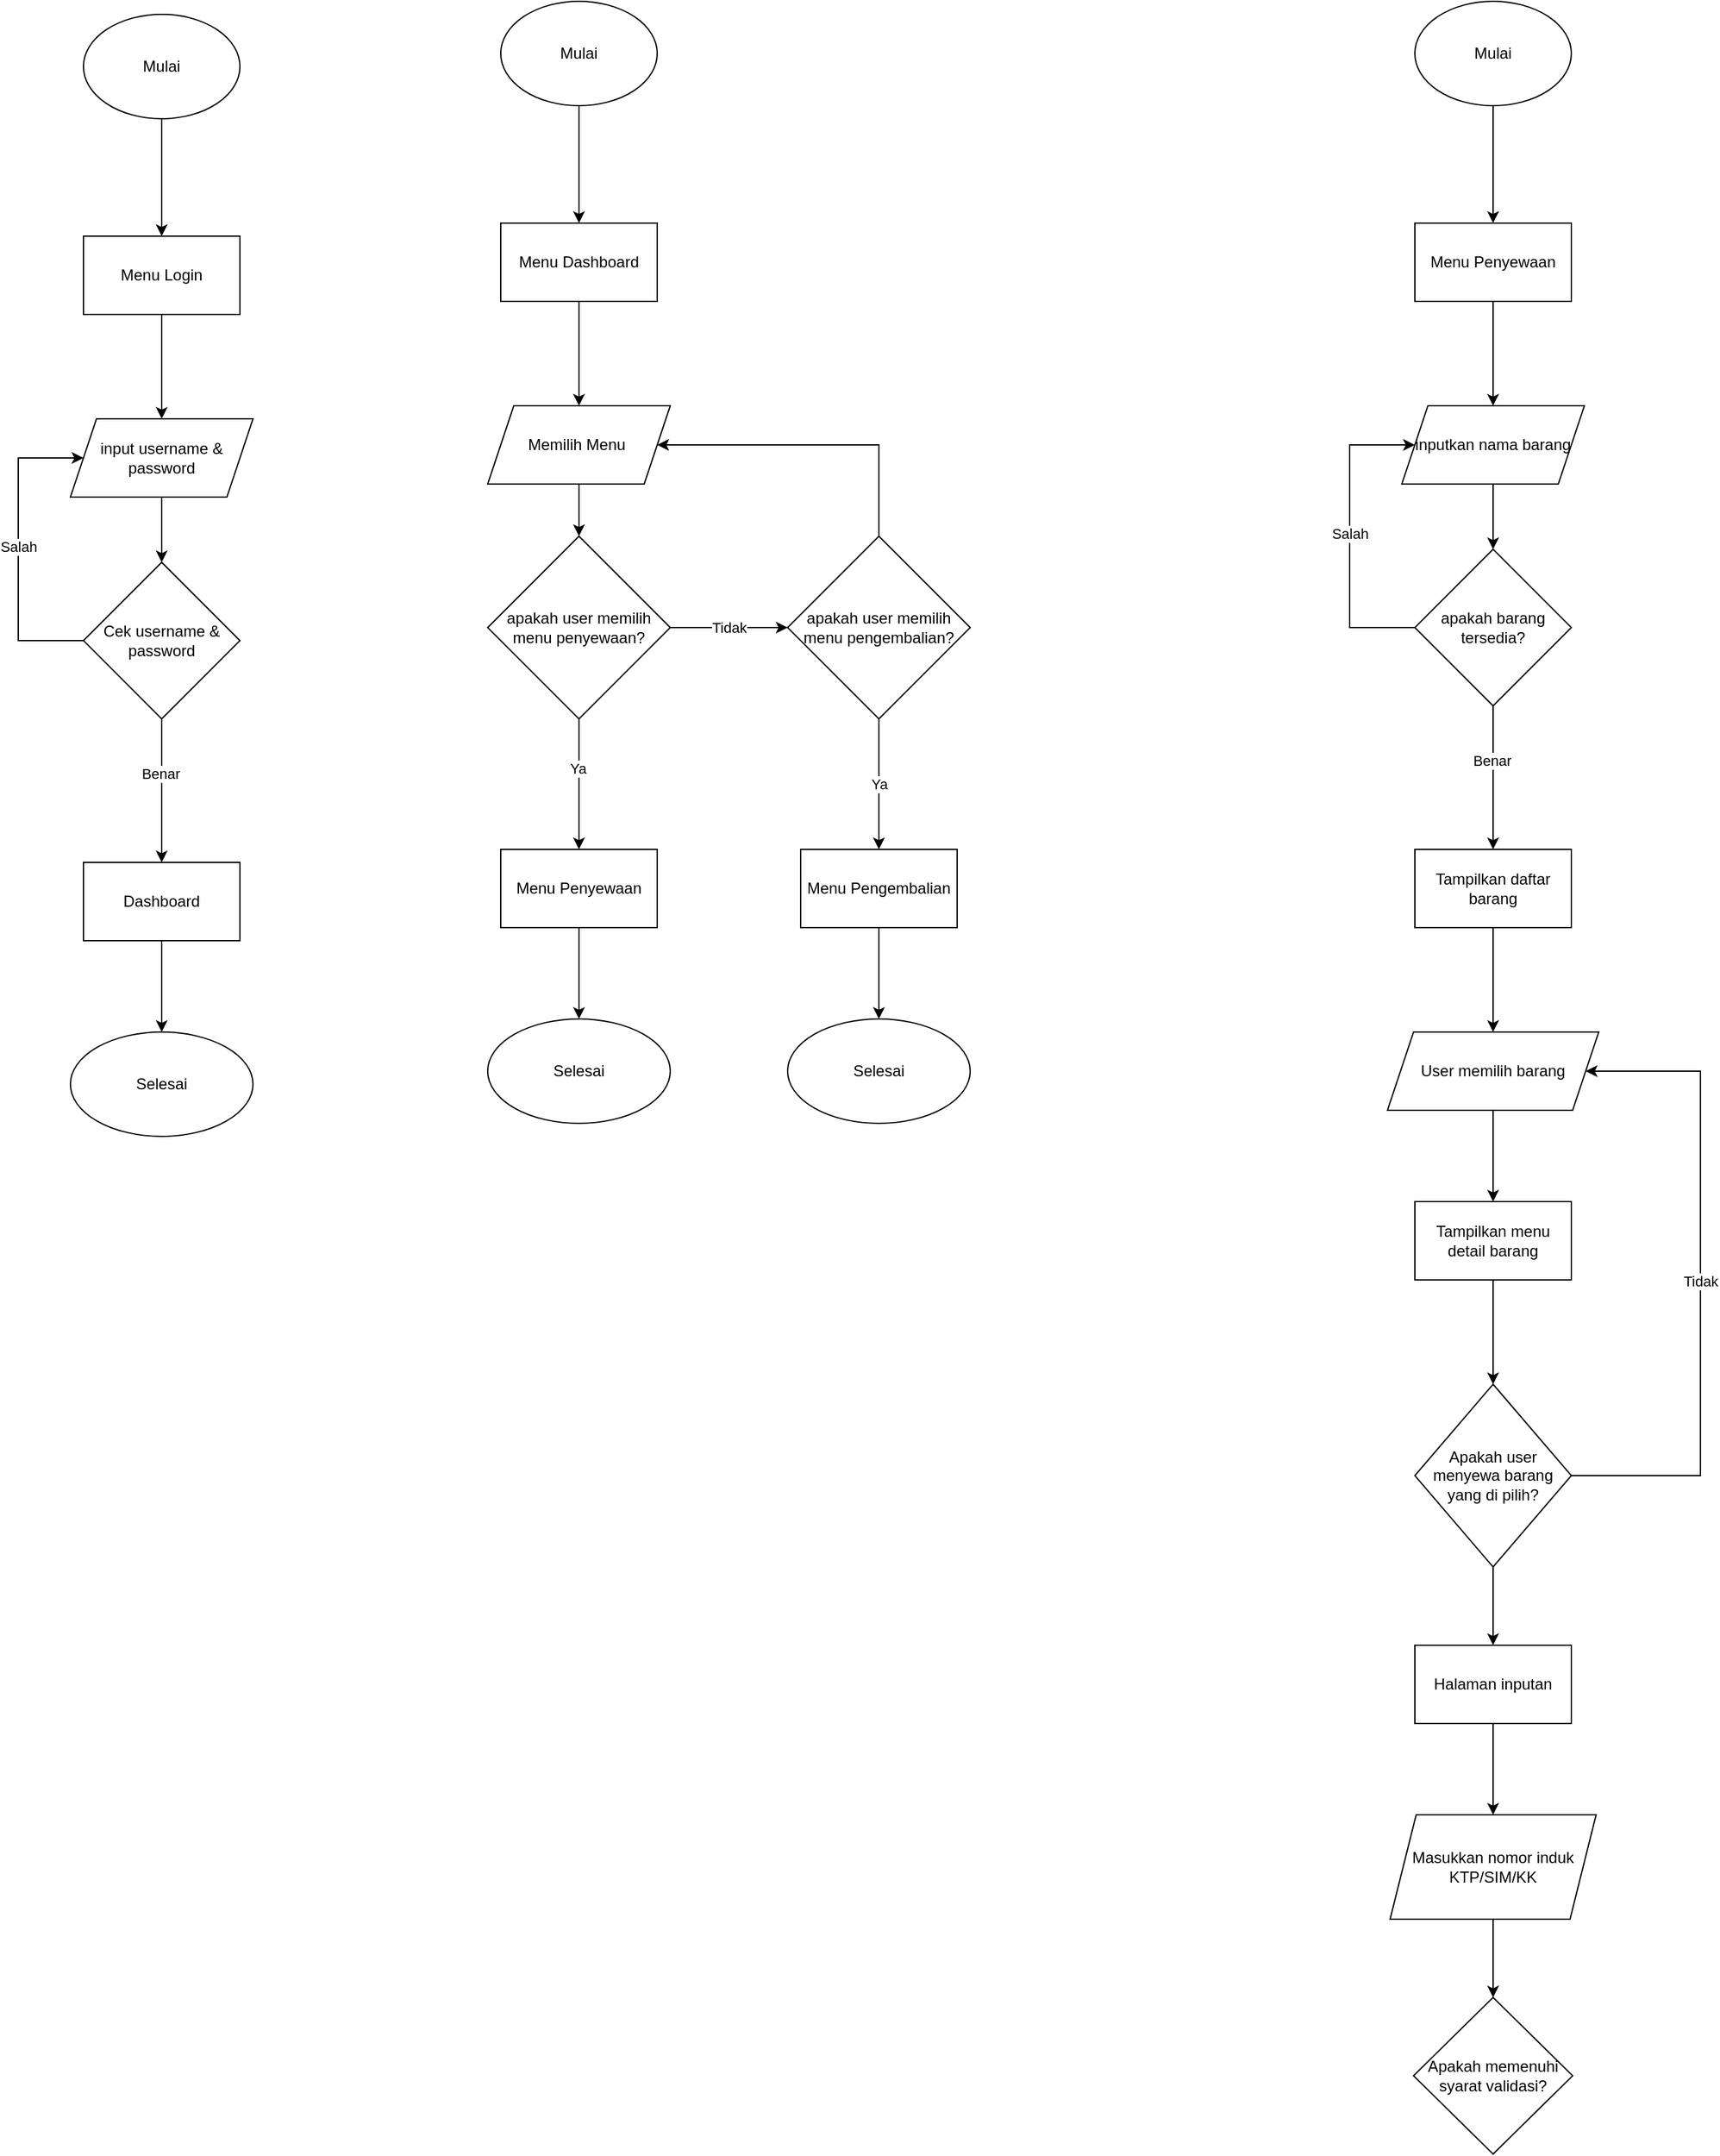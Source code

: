 <mxfile version="21.7.2" type="github">
  <diagram name="Halaman-1" id="FLZogfNPdHtCOLYkf_cc">
    <mxGraphModel dx="1035" dy="553" grid="1" gridSize="10" guides="1" tooltips="1" connect="1" arrows="1" fold="1" page="1" pageScale="1" pageWidth="827" pageHeight="1169" math="0" shadow="0">
      <root>
        <mxCell id="0" />
        <mxCell id="1" parent="0" />
        <mxCell id="mKeiefxXbpBoBc3InFrY-3" value="" style="edgeStyle=orthogonalEdgeStyle;rounded=0;orthogonalLoop=1;jettySize=auto;html=1;" edge="1" parent="1" source="mKeiefxXbpBoBc3InFrY-1" target="mKeiefxXbpBoBc3InFrY-2">
          <mxGeometry relative="1" as="geometry" />
        </mxCell>
        <mxCell id="mKeiefxXbpBoBc3InFrY-1" value="Mulai&lt;br&gt;" style="ellipse;whiteSpace=wrap;html=1;" vertex="1" parent="1">
          <mxGeometry x="270" y="40" width="120" height="80" as="geometry" />
        </mxCell>
        <mxCell id="mKeiefxXbpBoBc3InFrY-5" value="" style="edgeStyle=orthogonalEdgeStyle;rounded=0;orthogonalLoop=1;jettySize=auto;html=1;" edge="1" parent="1" source="mKeiefxXbpBoBc3InFrY-2" target="mKeiefxXbpBoBc3InFrY-4">
          <mxGeometry relative="1" as="geometry" />
        </mxCell>
        <mxCell id="mKeiefxXbpBoBc3InFrY-2" value="Menu Login&lt;br&gt;" style="whiteSpace=wrap;html=1;" vertex="1" parent="1">
          <mxGeometry x="270" y="210" width="120" height="60" as="geometry" />
        </mxCell>
        <mxCell id="mKeiefxXbpBoBc3InFrY-7" value="" style="edgeStyle=orthogonalEdgeStyle;rounded=0;orthogonalLoop=1;jettySize=auto;html=1;" edge="1" parent="1" source="mKeiefxXbpBoBc3InFrY-4" target="mKeiefxXbpBoBc3InFrY-6">
          <mxGeometry relative="1" as="geometry" />
        </mxCell>
        <mxCell id="mKeiefxXbpBoBc3InFrY-4" value="input username &amp;amp; password" style="shape=parallelogram;perimeter=parallelogramPerimeter;whiteSpace=wrap;html=1;fixedSize=1;" vertex="1" parent="1">
          <mxGeometry x="260" y="350" width="140" height="60" as="geometry" />
        </mxCell>
        <mxCell id="mKeiefxXbpBoBc3InFrY-9" value="" style="edgeStyle=orthogonalEdgeStyle;rounded=0;orthogonalLoop=1;jettySize=auto;html=1;" edge="1" parent="1" source="mKeiefxXbpBoBc3InFrY-6" target="mKeiefxXbpBoBc3InFrY-8">
          <mxGeometry relative="1" as="geometry" />
        </mxCell>
        <mxCell id="mKeiefxXbpBoBc3InFrY-10" value="Benar" style="edgeLabel;html=1;align=center;verticalAlign=middle;resizable=0;points=[];" vertex="1" connectable="0" parent="mKeiefxXbpBoBc3InFrY-9">
          <mxGeometry x="-0.236" y="-1" relative="1" as="geometry">
            <mxPoint as="offset" />
          </mxGeometry>
        </mxCell>
        <mxCell id="mKeiefxXbpBoBc3InFrY-11" style="edgeStyle=orthogonalEdgeStyle;rounded=0;orthogonalLoop=1;jettySize=auto;html=1;exitX=0;exitY=0.5;exitDx=0;exitDy=0;entryX=0;entryY=0.5;entryDx=0;entryDy=0;" edge="1" parent="1" source="mKeiefxXbpBoBc3InFrY-6" target="mKeiefxXbpBoBc3InFrY-4">
          <mxGeometry relative="1" as="geometry">
            <Array as="points">
              <mxPoint x="220" y="520" />
              <mxPoint x="220" y="380" />
            </Array>
          </mxGeometry>
        </mxCell>
        <mxCell id="mKeiefxXbpBoBc3InFrY-12" value="Salah" style="edgeLabel;html=1;align=center;verticalAlign=middle;resizable=0;points=[];" vertex="1" connectable="0" parent="mKeiefxXbpBoBc3InFrY-11">
          <mxGeometry x="0.017" relative="1" as="geometry">
            <mxPoint as="offset" />
          </mxGeometry>
        </mxCell>
        <mxCell id="mKeiefxXbpBoBc3InFrY-6" value="Cek username &amp;amp; password" style="rhombus;whiteSpace=wrap;html=1;" vertex="1" parent="1">
          <mxGeometry x="270" y="460" width="120" height="120" as="geometry" />
        </mxCell>
        <mxCell id="mKeiefxXbpBoBc3InFrY-14" value="" style="edgeStyle=orthogonalEdgeStyle;rounded=0;orthogonalLoop=1;jettySize=auto;html=1;" edge="1" parent="1" source="mKeiefxXbpBoBc3InFrY-8" target="mKeiefxXbpBoBc3InFrY-13">
          <mxGeometry relative="1" as="geometry" />
        </mxCell>
        <mxCell id="mKeiefxXbpBoBc3InFrY-8" value="Dashboard" style="whiteSpace=wrap;html=1;" vertex="1" parent="1">
          <mxGeometry x="270" y="690" width="120" height="60" as="geometry" />
        </mxCell>
        <mxCell id="mKeiefxXbpBoBc3InFrY-13" value="Selesai&lt;br&gt;" style="ellipse;whiteSpace=wrap;html=1;" vertex="1" parent="1">
          <mxGeometry x="260" y="820" width="140" height="80" as="geometry" />
        </mxCell>
        <mxCell id="mKeiefxXbpBoBc3InFrY-15" value="" style="edgeStyle=orthogonalEdgeStyle;rounded=0;orthogonalLoop=1;jettySize=auto;html=1;" edge="1" parent="1" source="mKeiefxXbpBoBc3InFrY-16" target="mKeiefxXbpBoBc3InFrY-18">
          <mxGeometry relative="1" as="geometry" />
        </mxCell>
        <mxCell id="mKeiefxXbpBoBc3InFrY-16" value="Mulai&lt;br&gt;" style="ellipse;whiteSpace=wrap;html=1;" vertex="1" parent="1">
          <mxGeometry x="590" y="30" width="120" height="80" as="geometry" />
        </mxCell>
        <mxCell id="mKeiefxXbpBoBc3InFrY-17" value="" style="edgeStyle=orthogonalEdgeStyle;rounded=0;orthogonalLoop=1;jettySize=auto;html=1;" edge="1" parent="1" source="mKeiefxXbpBoBc3InFrY-18" target="mKeiefxXbpBoBc3InFrY-20">
          <mxGeometry relative="1" as="geometry" />
        </mxCell>
        <mxCell id="mKeiefxXbpBoBc3InFrY-18" value="Menu Dashboard" style="whiteSpace=wrap;html=1;" vertex="1" parent="1">
          <mxGeometry x="590" y="200" width="120" height="60" as="geometry" />
        </mxCell>
        <mxCell id="mKeiefxXbpBoBc3InFrY-19" value="" style="edgeStyle=orthogonalEdgeStyle;rounded=0;orthogonalLoop=1;jettySize=auto;html=1;" edge="1" parent="1" source="mKeiefxXbpBoBc3InFrY-20" target="mKeiefxXbpBoBc3InFrY-25">
          <mxGeometry relative="1" as="geometry" />
        </mxCell>
        <mxCell id="mKeiefxXbpBoBc3InFrY-20" value="Memilih Menu&amp;nbsp;" style="shape=parallelogram;perimeter=parallelogramPerimeter;whiteSpace=wrap;html=1;fixedSize=1;" vertex="1" parent="1">
          <mxGeometry x="580" y="340" width="140" height="60" as="geometry" />
        </mxCell>
        <mxCell id="mKeiefxXbpBoBc3InFrY-21" value="" style="edgeStyle=orthogonalEdgeStyle;rounded=0;orthogonalLoop=1;jettySize=auto;html=1;" edge="1" parent="1" source="mKeiefxXbpBoBc3InFrY-25" target="mKeiefxXbpBoBc3InFrY-27">
          <mxGeometry relative="1" as="geometry" />
        </mxCell>
        <mxCell id="mKeiefxXbpBoBc3InFrY-22" value="Ya" style="edgeLabel;html=1;align=center;verticalAlign=middle;resizable=0;points=[];" vertex="1" connectable="0" parent="mKeiefxXbpBoBc3InFrY-21">
          <mxGeometry x="-0.236" y="-1" relative="1" as="geometry">
            <mxPoint as="offset" />
          </mxGeometry>
        </mxCell>
        <mxCell id="mKeiefxXbpBoBc3InFrY-39" value="Tidak" style="edgeStyle=orthogonalEdgeStyle;rounded=0;orthogonalLoop=1;jettySize=auto;html=1;exitX=1;exitY=0.5;exitDx=0;exitDy=0;entryX=0;entryY=0.5;entryDx=0;entryDy=0;" edge="1" parent="1" source="mKeiefxXbpBoBc3InFrY-25" target="mKeiefxXbpBoBc3InFrY-31">
          <mxGeometry relative="1" as="geometry" />
        </mxCell>
        <mxCell id="mKeiefxXbpBoBc3InFrY-25" value="apakah user memilih menu penyewaan?" style="rhombus;whiteSpace=wrap;html=1;" vertex="1" parent="1">
          <mxGeometry x="580" y="440" width="140" height="140" as="geometry" />
        </mxCell>
        <mxCell id="mKeiefxXbpBoBc3InFrY-26" value="" style="edgeStyle=orthogonalEdgeStyle;rounded=0;orthogonalLoop=1;jettySize=auto;html=1;" edge="1" parent="1" source="mKeiefxXbpBoBc3InFrY-27" target="mKeiefxXbpBoBc3InFrY-28">
          <mxGeometry relative="1" as="geometry" />
        </mxCell>
        <mxCell id="mKeiefxXbpBoBc3InFrY-27" value="Menu Penyewaan" style="whiteSpace=wrap;html=1;" vertex="1" parent="1">
          <mxGeometry x="590" y="680" width="120" height="60" as="geometry" />
        </mxCell>
        <mxCell id="mKeiefxXbpBoBc3InFrY-28" value="Selesai&lt;br&gt;" style="ellipse;whiteSpace=wrap;html=1;" vertex="1" parent="1">
          <mxGeometry x="580" y="810" width="140" height="80" as="geometry" />
        </mxCell>
        <mxCell id="mKeiefxXbpBoBc3InFrY-49" style="edgeStyle=orthogonalEdgeStyle;rounded=0;orthogonalLoop=1;jettySize=auto;html=1;exitX=0.5;exitY=1;exitDx=0;exitDy=0;entryX=0.5;entryY=0;entryDx=0;entryDy=0;" edge="1" parent="1" source="mKeiefxXbpBoBc3InFrY-29" target="mKeiefxXbpBoBc3InFrY-46">
          <mxGeometry relative="1" as="geometry" />
        </mxCell>
        <mxCell id="mKeiefxXbpBoBc3InFrY-29" value="Menu Pengembalian" style="whiteSpace=wrap;html=1;" vertex="1" parent="1">
          <mxGeometry x="820" y="680" width="120" height="60" as="geometry" />
        </mxCell>
        <mxCell id="mKeiefxXbpBoBc3InFrY-41" value="Ya" style="edgeStyle=orthogonalEdgeStyle;rounded=0;orthogonalLoop=1;jettySize=auto;html=1;exitX=0.5;exitY=1;exitDx=0;exitDy=0;entryX=0.5;entryY=0;entryDx=0;entryDy=0;" edge="1" parent="1" source="mKeiefxXbpBoBc3InFrY-31" target="mKeiefxXbpBoBc3InFrY-29">
          <mxGeometry relative="1" as="geometry" />
        </mxCell>
        <mxCell id="mKeiefxXbpBoBc3InFrY-66" style="edgeStyle=orthogonalEdgeStyle;rounded=0;orthogonalLoop=1;jettySize=auto;html=1;exitX=0.5;exitY=0;exitDx=0;exitDy=0;entryX=1;entryY=0.5;entryDx=0;entryDy=0;" edge="1" parent="1" source="mKeiefxXbpBoBc3InFrY-31" target="mKeiefxXbpBoBc3InFrY-20">
          <mxGeometry relative="1" as="geometry">
            <Array as="points">
              <mxPoint x="880" y="370" />
            </Array>
          </mxGeometry>
        </mxCell>
        <mxCell id="mKeiefxXbpBoBc3InFrY-31" value="apakah user memilih menu pengembalian?" style="rhombus;whiteSpace=wrap;html=1;" vertex="1" parent="1">
          <mxGeometry x="810" y="440" width="140" height="140" as="geometry" />
        </mxCell>
        <mxCell id="mKeiefxXbpBoBc3InFrY-46" value="Selesai&lt;br&gt;" style="ellipse;whiteSpace=wrap;html=1;" vertex="1" parent="1">
          <mxGeometry x="810" y="810" width="140" height="80" as="geometry" />
        </mxCell>
        <mxCell id="mKeiefxXbpBoBc3InFrY-52" value="" style="edgeStyle=orthogonalEdgeStyle;rounded=0;orthogonalLoop=1;jettySize=auto;html=1;" edge="1" parent="1" source="mKeiefxXbpBoBc3InFrY-53" target="mKeiefxXbpBoBc3InFrY-55">
          <mxGeometry relative="1" as="geometry" />
        </mxCell>
        <mxCell id="mKeiefxXbpBoBc3InFrY-53" value="Mulai&lt;br&gt;" style="ellipse;whiteSpace=wrap;html=1;" vertex="1" parent="1">
          <mxGeometry x="1291" y="30" width="120" height="80" as="geometry" />
        </mxCell>
        <mxCell id="mKeiefxXbpBoBc3InFrY-54" value="" style="edgeStyle=orthogonalEdgeStyle;rounded=0;orthogonalLoop=1;jettySize=auto;html=1;" edge="1" parent="1" source="mKeiefxXbpBoBc3InFrY-55" target="mKeiefxXbpBoBc3InFrY-57">
          <mxGeometry relative="1" as="geometry" />
        </mxCell>
        <mxCell id="mKeiefxXbpBoBc3InFrY-55" value="Menu Penyewaan" style="whiteSpace=wrap;html=1;" vertex="1" parent="1">
          <mxGeometry x="1291" y="200" width="120" height="60" as="geometry" />
        </mxCell>
        <mxCell id="mKeiefxXbpBoBc3InFrY-56" value="" style="edgeStyle=orthogonalEdgeStyle;rounded=0;orthogonalLoop=1;jettySize=auto;html=1;" edge="1" parent="1" source="mKeiefxXbpBoBc3InFrY-57" target="mKeiefxXbpBoBc3InFrY-62">
          <mxGeometry relative="1" as="geometry" />
        </mxCell>
        <mxCell id="mKeiefxXbpBoBc3InFrY-57" value="inputkan nama barang" style="shape=parallelogram;perimeter=parallelogramPerimeter;whiteSpace=wrap;html=1;fixedSize=1;" vertex="1" parent="1">
          <mxGeometry x="1281" y="340" width="140" height="60" as="geometry" />
        </mxCell>
        <mxCell id="mKeiefxXbpBoBc3InFrY-58" value="" style="edgeStyle=orthogonalEdgeStyle;rounded=0;orthogonalLoop=1;jettySize=auto;html=1;" edge="1" parent="1" source="mKeiefxXbpBoBc3InFrY-62" target="mKeiefxXbpBoBc3InFrY-64">
          <mxGeometry relative="1" as="geometry" />
        </mxCell>
        <mxCell id="mKeiefxXbpBoBc3InFrY-59" value="Benar" style="edgeLabel;html=1;align=center;verticalAlign=middle;resizable=0;points=[];" vertex="1" connectable="0" parent="mKeiefxXbpBoBc3InFrY-58">
          <mxGeometry x="-0.236" y="-1" relative="1" as="geometry">
            <mxPoint as="offset" />
          </mxGeometry>
        </mxCell>
        <mxCell id="mKeiefxXbpBoBc3InFrY-60" style="edgeStyle=orthogonalEdgeStyle;rounded=0;orthogonalLoop=1;jettySize=auto;html=1;exitX=0;exitY=0.5;exitDx=0;exitDy=0;entryX=0;entryY=0.5;entryDx=0;entryDy=0;" edge="1" parent="1" source="mKeiefxXbpBoBc3InFrY-62" target="mKeiefxXbpBoBc3InFrY-57">
          <mxGeometry relative="1" as="geometry">
            <Array as="points">
              <mxPoint x="1241" y="510" />
              <mxPoint x="1241" y="370" />
            </Array>
          </mxGeometry>
        </mxCell>
        <mxCell id="mKeiefxXbpBoBc3InFrY-61" value="Salah" style="edgeLabel;html=1;align=center;verticalAlign=middle;resizable=0;points=[];" vertex="1" connectable="0" parent="mKeiefxXbpBoBc3InFrY-60">
          <mxGeometry x="0.017" relative="1" as="geometry">
            <mxPoint as="offset" />
          </mxGeometry>
        </mxCell>
        <mxCell id="mKeiefxXbpBoBc3InFrY-62" value="apakah barang tersedia?" style="rhombus;whiteSpace=wrap;html=1;" vertex="1" parent="1">
          <mxGeometry x="1291" y="450" width="120" height="120" as="geometry" />
        </mxCell>
        <mxCell id="mKeiefxXbpBoBc3InFrY-70" value="" style="edgeStyle=orthogonalEdgeStyle;rounded=0;orthogonalLoop=1;jettySize=auto;html=1;" edge="1" parent="1" source="mKeiefxXbpBoBc3InFrY-64" target="mKeiefxXbpBoBc3InFrY-69">
          <mxGeometry relative="1" as="geometry" />
        </mxCell>
        <mxCell id="mKeiefxXbpBoBc3InFrY-64" value="Tampilkan daftar barang" style="whiteSpace=wrap;html=1;" vertex="1" parent="1">
          <mxGeometry x="1291" y="680" width="120" height="60" as="geometry" />
        </mxCell>
        <mxCell id="mKeiefxXbpBoBc3InFrY-75" style="edgeStyle=orthogonalEdgeStyle;rounded=0;orthogonalLoop=1;jettySize=auto;html=1;exitX=0.5;exitY=1;exitDx=0;exitDy=0;entryX=0.5;entryY=0;entryDx=0;entryDy=0;" edge="1" parent="1" source="mKeiefxXbpBoBc3InFrY-69" target="mKeiefxXbpBoBc3InFrY-73">
          <mxGeometry relative="1" as="geometry" />
        </mxCell>
        <mxCell id="mKeiefxXbpBoBc3InFrY-69" value="User memilih barang" style="shape=parallelogram;perimeter=parallelogramPerimeter;whiteSpace=wrap;html=1;fixedSize=1;" vertex="1" parent="1">
          <mxGeometry x="1270" y="820" width="162" height="60" as="geometry" />
        </mxCell>
        <mxCell id="mKeiefxXbpBoBc3InFrY-78" value="Tidak" style="edgeStyle=orthogonalEdgeStyle;rounded=0;orthogonalLoop=1;jettySize=auto;html=1;exitX=1;exitY=0.5;exitDx=0;exitDy=0;entryX=1;entryY=0.5;entryDx=0;entryDy=0;" edge="1" parent="1" source="mKeiefxXbpBoBc3InFrY-71" target="mKeiefxXbpBoBc3InFrY-69">
          <mxGeometry relative="1" as="geometry">
            <Array as="points">
              <mxPoint x="1510" y="1160" />
              <mxPoint x="1510" y="850" />
            </Array>
          </mxGeometry>
        </mxCell>
        <mxCell id="mKeiefxXbpBoBc3InFrY-82" value="" style="edgeStyle=orthogonalEdgeStyle;rounded=0;orthogonalLoop=1;jettySize=auto;html=1;" edge="1" parent="1" source="mKeiefxXbpBoBc3InFrY-71" target="mKeiefxXbpBoBc3InFrY-81">
          <mxGeometry relative="1" as="geometry" />
        </mxCell>
        <mxCell id="mKeiefxXbpBoBc3InFrY-71" value="Apakah user menyewa barang yang di pilih?" style="rhombus;whiteSpace=wrap;html=1;" vertex="1" parent="1">
          <mxGeometry x="1291" y="1090" width="120" height="140" as="geometry" />
        </mxCell>
        <mxCell id="mKeiefxXbpBoBc3InFrY-77" style="edgeStyle=orthogonalEdgeStyle;rounded=0;orthogonalLoop=1;jettySize=auto;html=1;exitX=0.5;exitY=1;exitDx=0;exitDy=0;entryX=0.5;entryY=0;entryDx=0;entryDy=0;" edge="1" parent="1" source="mKeiefxXbpBoBc3InFrY-73" target="mKeiefxXbpBoBc3InFrY-71">
          <mxGeometry relative="1" as="geometry" />
        </mxCell>
        <mxCell id="mKeiefxXbpBoBc3InFrY-73" value="Tampilkan menu detail barang" style="whiteSpace=wrap;html=1;" vertex="1" parent="1">
          <mxGeometry x="1291" y="950" width="120" height="60" as="geometry" />
        </mxCell>
        <mxCell id="mKeiefxXbpBoBc3InFrY-84" value="" style="edgeStyle=orthogonalEdgeStyle;rounded=0;orthogonalLoop=1;jettySize=auto;html=1;" edge="1" parent="1" source="mKeiefxXbpBoBc3InFrY-81" target="mKeiefxXbpBoBc3InFrY-83">
          <mxGeometry relative="1" as="geometry" />
        </mxCell>
        <mxCell id="mKeiefxXbpBoBc3InFrY-81" value="Halaman inputan" style="whiteSpace=wrap;html=1;" vertex="1" parent="1">
          <mxGeometry x="1291" y="1290" width="120" height="60" as="geometry" />
        </mxCell>
        <mxCell id="mKeiefxXbpBoBc3InFrY-86" value="" style="edgeStyle=orthogonalEdgeStyle;rounded=0;orthogonalLoop=1;jettySize=auto;html=1;" edge="1" parent="1" source="mKeiefxXbpBoBc3InFrY-83" target="mKeiefxXbpBoBc3InFrY-85">
          <mxGeometry relative="1" as="geometry" />
        </mxCell>
        <mxCell id="mKeiefxXbpBoBc3InFrY-83" value="Masukkan nomor induk KTP/SIM/KK" style="shape=parallelogram;perimeter=parallelogramPerimeter;whiteSpace=wrap;html=1;fixedSize=1;" vertex="1" parent="1">
          <mxGeometry x="1272" y="1420" width="158" height="80" as="geometry" />
        </mxCell>
        <mxCell id="mKeiefxXbpBoBc3InFrY-85" value="Apakah memenuhi syarat validasi?" style="rhombus;whiteSpace=wrap;html=1;" vertex="1" parent="1">
          <mxGeometry x="1290" y="1560" width="122" height="120" as="geometry" />
        </mxCell>
      </root>
    </mxGraphModel>
  </diagram>
</mxfile>
